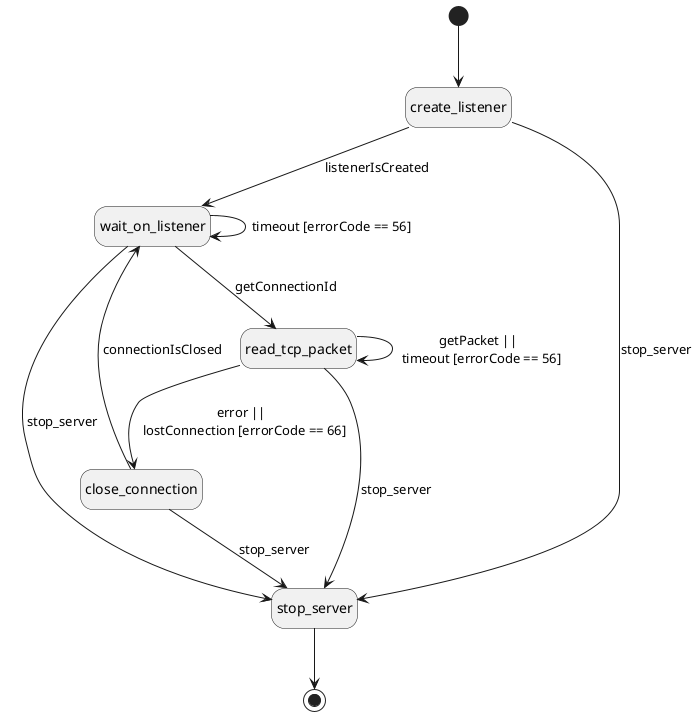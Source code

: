 @startuml
hide empty description
[*] --> create_listener
create_listener --> wait_on_listener : listenerIsCreated
wait_on_listener --> read_tcp_packet : getConnectionId
wait_on_listener --> wait_on_listener : timeout [errorCode == 56]
read_tcp_packet --> read_tcp_packet : getPacket || \n timeout [errorCode == 56]
read_tcp_packet --> close_connection : error || \n lostConnection [errorCode == 66]
close_connection --> wait_on_listener : connectionIsClosed
create_listener --> stop_server : stop_server
wait_on_listener --> stop_server : stop_server
read_tcp_packet --> stop_server : stop_server
close_connection --> stop_server : stop_server
stop_server --> [*]
@enduml
